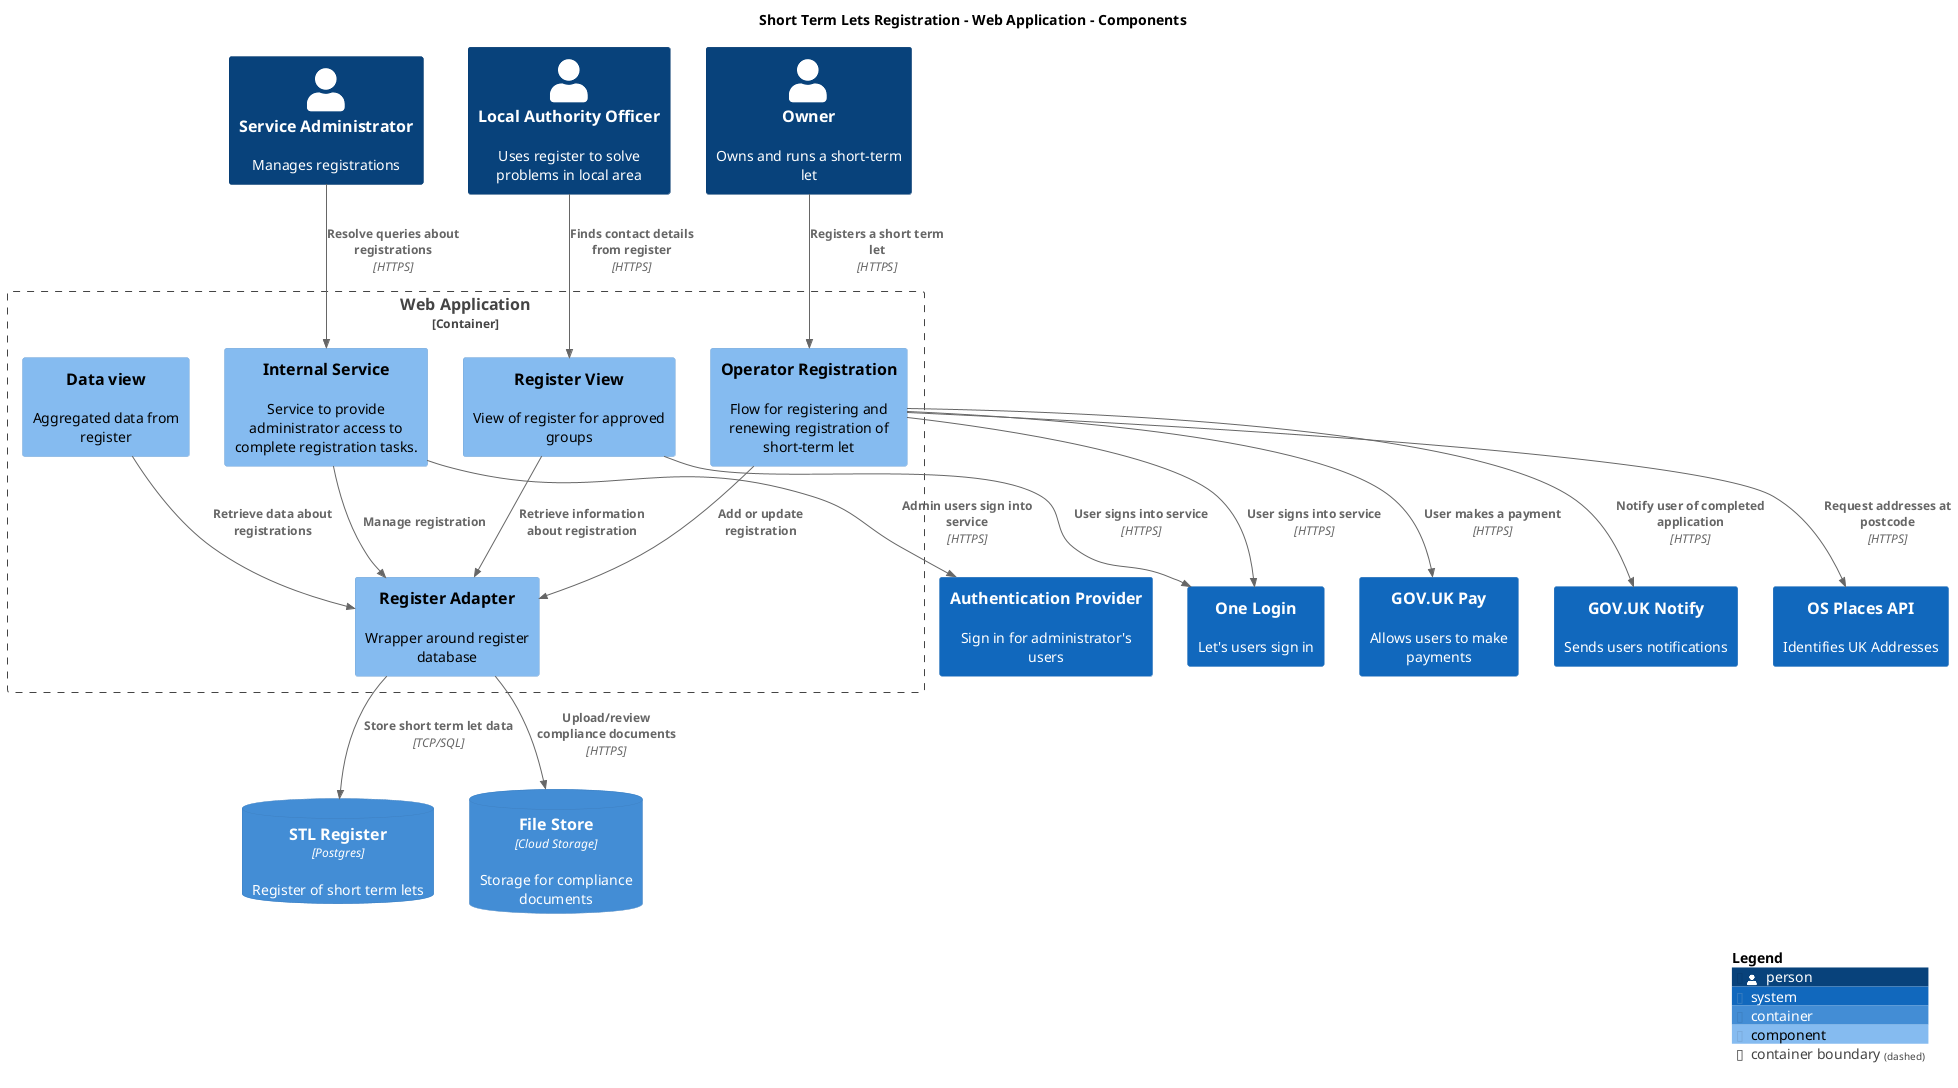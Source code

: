 @startuml
set separator none
title Short Term Lets Registration - Web Application - Components

top to bottom direction

!include <C4/C4>
!include <C4/C4_Context>
!include <C4/C4_Container>
!include <C4/C4_Component>

Person(ServiceAdministrator, "Service Administrator", $descr="Manages registrations", $tags="", $link="")
Person(Owner, "Owner", $descr="Owns and runs a short-term let", $tags="", $link="")
Person(LocalAuthorityOfficer, "Local Authority Officer", $descr="Uses register to solve problems in local area", $tags="", $link="")
System(GOVUKPay, "GOV.UK Pay", $descr="Allows users to make payments", $tags="", $link="")
System(OneLogin, "One Login", $descr="Let's users sign in", $tags="", $link="")
System(GOVUKNotify, "GOV.UK Notify", $descr="Sends users notifications", $tags="", $link="")
System(AuthenticationProvider, "Authentication Provider", $descr="Sign in for administrator's users", $tags="", $link="")
System(OSPlacesAPI, "OS Places API", $descr="Identifies UK Addresses", $tags="", $link="")
ContainerDb(ShortTermLetsRegistration.STLRegister, "STL Register", $techn="Postgres", $descr="Register of short term lets", $tags="", $link="")
ContainerDb(ShortTermLetsRegistration.FileStore, "File Store", $techn="Cloud Storage", $descr="Storage for compliance documents", $tags="", $link="")

Container_Boundary("ShortTermLetsRegistration.WebApplication_boundary", "Web Application", $tags="") {
  Component(ShortTermLetsRegistration.WebApplication.OperatorRegistration, "Operator Registration", $techn="", $descr="Flow for registering and renewing registration of short-term let", $tags="", $link="")
  Component(ShortTermLetsRegistration.WebApplication.RegisterView, "Register View", $techn="", $descr="View of register for approved groups", $tags="", $link="")
  Component(ShortTermLetsRegistration.WebApplication.InternalService, "Internal Service", $techn="", $descr="Service to provide administrator access to complete registration tasks.", $tags="", $link="")
  Component(ShortTermLetsRegistration.WebApplication.Dataview, "Data view", $techn="", $descr="Aggregated data from register", $tags="", $link="")
  Component(ShortTermLetsRegistration.WebApplication.RegisterAdapter, "Register Adapter", $techn="", $descr="Wrapper around register database", $tags="", $link="")
}

Rel(Owner, ShortTermLetsRegistration.WebApplication.OperatorRegistration, "Registers a short term let", $techn="HTTPS", $tags="", $link="")
Rel(ServiceAdministrator, ShortTermLetsRegistration.WebApplication.InternalService, "Resolve queries about registrations", $techn="HTTPS", $tags="", $link="")
Rel(LocalAuthorityOfficer, ShortTermLetsRegistration.WebApplication.RegisterView, "Finds contact details from register", $techn="HTTPS", $tags="", $link="")
Rel(ShortTermLetsRegistration.WebApplication.RegisterAdapter, ShortTermLetsRegistration.STLRegister, "Store short term let data", $techn="TCP/SQL", $tags="", $link="")
Rel(ShortTermLetsRegistration.WebApplication.OperatorRegistration, GOVUKPay, "User makes a payment", $techn="HTTPS", $tags="", $link="")
Rel(ShortTermLetsRegistration.WebApplication.OperatorRegistration, OneLogin, "User signs into service", $techn="HTTPS", $tags="", $link="")
Rel(ShortTermLetsRegistration.WebApplication.RegisterView, OneLogin, "User signs into service", $techn="HTTPS", $tags="", $link="")
Rel(ShortTermLetsRegistration.WebApplication.InternalService, AuthenticationProvider, "Admin users sign into service", $techn="HTTPS", $tags="", $link="")
Rel(ShortTermLetsRegistration.WebApplication.OperatorRegistration, GOVUKNotify, "Notify user of completed application", $techn="HTTPS", $tags="", $link="")
Rel(ShortTermLetsRegistration.WebApplication.RegisterAdapter, ShortTermLetsRegistration.FileStore, "Upload/review compliance documents", $techn="HTTPS", $tags="", $link="")
Rel(ShortTermLetsRegistration.WebApplication.OperatorRegistration, OSPlacesAPI, "Request addresses at postcode", $techn="HTTPS", $tags="", $link="")
Rel(ShortTermLetsRegistration.WebApplication.OperatorRegistration, ShortTermLetsRegistration.WebApplication.RegisterAdapter, "Add or update registration", $techn="", $tags="", $link="")
Rel(ShortTermLetsRegistration.WebApplication.RegisterView, ShortTermLetsRegistration.WebApplication.RegisterAdapter, "Retrieve information about registration", $techn="", $tags="", $link="")
Rel(ShortTermLetsRegistration.WebApplication.InternalService, ShortTermLetsRegistration.WebApplication.RegisterAdapter, "Manage registration", $techn="", $tags="", $link="")
Rel(ShortTermLetsRegistration.WebApplication.Dataview, ShortTermLetsRegistration.WebApplication.RegisterAdapter, "Retrieve data about registrations", $techn="", $tags="", $link="")

SHOW_LEGEND(true)
@enduml